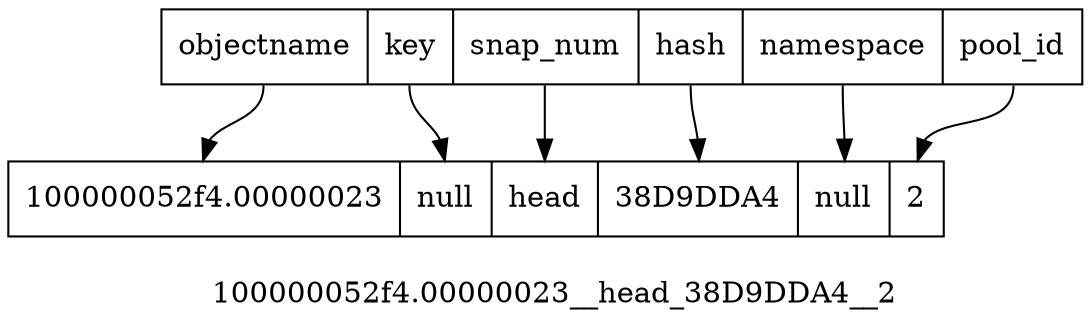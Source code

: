 digraph {	
	rankdir = TD
	node [shape = record,width = 2  ]

        objecter [label = " <1> objectname |<2>  key | <3> snap_num  |<4> hash  |<5> namespace | <6> pool_id" ]

        example [label = " <1> 100000052f4.00000023 |<2> null |<3> head |<4> 38D9DDA4 | <5> null | <6> 2 "]

        objecter:1->example:1
        objecter:2->example:2
        objecter:3->example:3
        objecter:4->example:4
        objecter:5->example:5
        objecter:6->example:6

        label = "\n  100000052f4.00000023__head_38D9DDA4__2"

}
